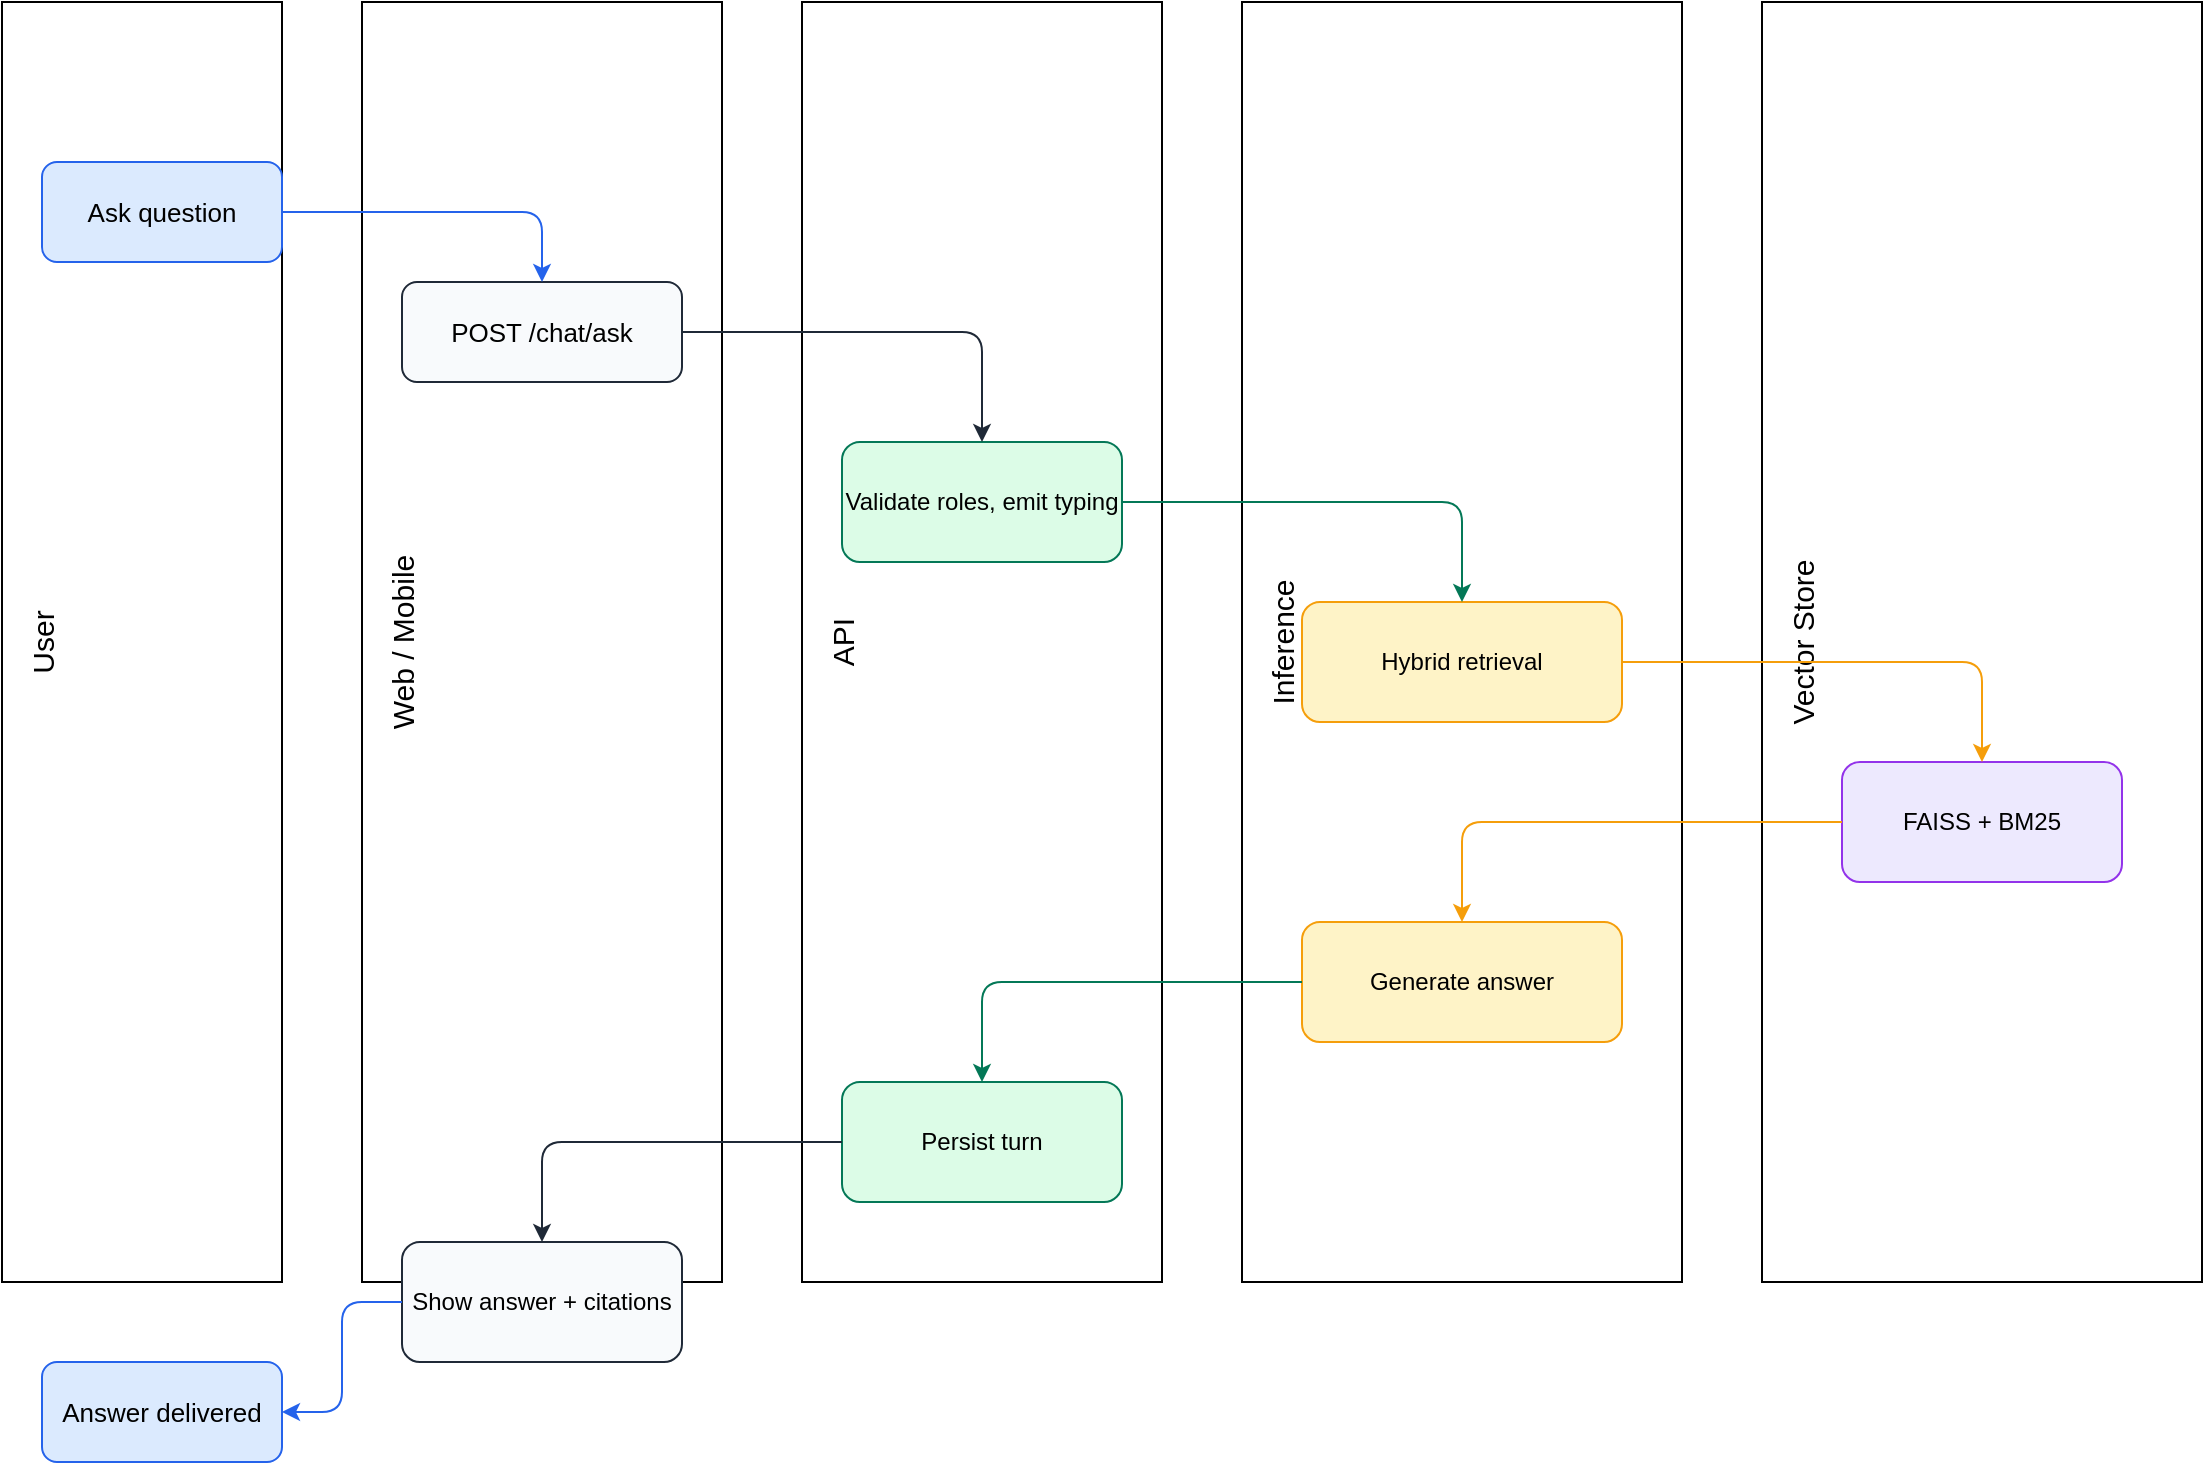 <mxfile version="22.1.10" editor="diagramly">
  <diagram id="rag-sequence" name="RAG Sequence">
    <mxGraphModel dx="1422" dy="794" grid="1" gridSize="10" guides="1" tooltips="1" connect="1" arrows="1" fold="1" page="1" pageScale="1" pageWidth="1920" pageHeight="1080" math="0" shadow="0">
      <root>
        <mxCell id="0" />
        <mxCell id="1" parent="0" />
        <mxCell id="lane-user" value="User" style="shape=swimlane;swimlaneLine=0;whiteSpace=wrap;html=1;horizontal=0;startSize=40;fontSize=15;" vertex="1" parent="1">
          <mxGeometry x="80" y="80" width="140" height="640" as="geometry" />
        </mxCell>
        <mxCell id="lane-web" value="Web / Mobile" style="shape=swimlane;swimlaneLine=0;whiteSpace=wrap;html=1;horizontal=0;startSize=40;fontSize=15;" vertex="1" parent="1">
          <mxGeometry x="260" y="80" width="180" height="640" as="geometry" />
        </mxCell>
        <mxCell id="lane-api" value="API" style="shape=swimlane;swimlaneLine=0;whiteSpace=wrap;html=1;horizontal=0;startSize=40;fontSize=15;" vertex="1" parent="1">
          <mxGeometry x="480" y="80" width="180" height="640" as="geometry" />
        </mxCell>
        <mxCell id="lane-inference" value="Inference" style="shape=swimlane;swimlaneLine=0;whiteSpace=wrap;html=1;horizontal=0;startSize=40;fontSize=15;" vertex="1" parent="1">
          <mxGeometry x="700" y="80" width="220" height="640" as="geometry" />
        </mxCell>
        <mxCell id="lane-store" value="Vector Store" style="shape=swimlane;swimlaneLine=0;whiteSpace=wrap;html=1;horizontal=0;startSize=40;fontSize=15;" vertex="1" parent="1">
          <mxGeometry x="960" y="80" width="220" height="640" as="geometry" />
        </mxCell>
        <mxCell id="start" value="Ask question" style="rounded=1;whiteSpace=wrap;html=1;strokeColor=#2563eb;fillColor=#dbeafe;fontSize=13;" vertex="1" parent="lane-user">
          <mxGeometry x="20" y="80" width="120" height="50" as="geometry" />
        </mxCell>
        <mxCell id="req-web" value="POST /chat/ask" style="rounded=1;whiteSpace=wrap;html=1;strokeColor=#1f2937;fillColor=#f8fafc;fontSize=13;" vertex="1" parent="lane-web">
          <mxGeometry x="20" y="140" width="140" height="50" as="geometry" />
        </mxCell>
        <mxCell id="req-api" value="Validate roles, emit typing" style="rounded=1;whiteSpace=wrap;html=1;strokeColor=#047857;fillColor=#dcfce7;fontSize=12;" vertex="1" parent="lane-api">
          <mxGeometry x="20" y="220" width="140" height="60" as="geometry" />
        </mxCell>
        <mxCell id="req-inference" value="Hybrid retrieval" style="rounded=1;whiteSpace=wrap;html=1;strokeColor=#f59e0b;fillColor=#fef3c7;fontSize=12;" vertex="1" parent="lane-inference">
          <mxGeometry x="30" y="300" width="160" height="60" as="geometry" />
        </mxCell>
        <mxCell id="req-store" value="FAISS + BM25" style="rounded=1;whiteSpace=wrap;html=1;strokeColor=#9333ea;fillColor=#ede9fe;fontSize=12;" vertex="1" parent="lane-store">
          <mxGeometry x="40" y="380" width="140" height="60" as="geometry" />
        </mxCell>
        <mxCell id="req-llm" value="Generate answer" style="rounded=1;whiteSpace=wrap;html=1;strokeColor=#f59e0b;fillColor=#fef3c7;fontSize=12;" vertex="1" parent="lane-inference">
          <mxGeometry x="30" y="460" width="160" height="60" as="geometry" />
        </mxCell>
        <mxCell id="resp-api" value="Persist turn" style="rounded=1;whiteSpace=wrap;html=1;strokeColor=#047857;fillColor=#dcfce7;fontSize=12;" vertex="1" parent="lane-api">
          <mxGeometry x="20" y="540" width="140" height="60" as="geometry" />
        </mxCell>
        <mxCell id="resp-web" value="Show answer + citations" style="rounded=1;whiteSpace=wrap;html=1;strokeColor=#1f2937;fillColor=#f8fafc;fontSize=12;" vertex="1" parent="lane-web">
          <mxGeometry x="20" y="620" width="140" height="60" as="geometry" />
        </mxCell>
        <mxCell id="resp-user" value="Answer delivered" style="rounded=1;whiteSpace=wrap;html=1;strokeColor=#2563eb;fillColor=#dbeafe;fontSize=13;" vertex="1" parent="lane-user">
          <mxGeometry x="20" y="680" width="120" height="50" as="geometry" />
        </mxCell>
        <mxCell id="flow1" style="edgeStyle=orthogonalEdgeStyle;strokeColor=#2563eb;" edge="1" source="start" target="req-web" parent="1">
          <mxGeometry relative="1" as="geometry" />
        </mxCell>
        <mxCell id="flow2" style="edgeStyle=orthogonalEdgeStyle;strokeColor=#1f2937;" edge="1" source="req-web" target="req-api" parent="1">
          <mxGeometry relative="1" as="geometry" />
        </mxCell>
        <mxCell id="flow3" style="edgeStyle=orthogonalEdgeStyle;strokeColor=#047857;" edge="1" source="req-api" target="req-inference" parent="1">
          <mxGeometry relative="1" as="geometry" />
        </mxCell>
        <mxCell id="flow4" style="edgeStyle=orthogonalEdgeStyle;strokeColor=#f59e0b;" edge="1" source="req-inference" target="req-store" parent="1">
          <mxGeometry relative="1" as="geometry" />
        </mxCell>
        <mxCell id="flow5" style="edgeStyle=orthogonalEdgeStyle;strokeColor=#f59e0b;" edge="1" source="req-store" target="req-llm" parent="1">
          <mxGeometry relative="1" as="geometry" />
        </mxCell>
        <mxCell id="flow6" style="edgeStyle=orthogonalEdgeStyle;strokeColor=#047857;" edge="1" source="req-llm" target="resp-api" parent="1">
          <mxGeometry relative="1" as="geometry" />
        </mxCell>
        <mxCell id="flow7" style="edgeStyle=orthogonalEdgeStyle;strokeColor=#1f2937;" edge="1" source="resp-api" target="resp-web" parent="1">
          <mxGeometry relative="1" as="geometry" />
        </mxCell>
        <mxCell id="flow8" style="edgeStyle=orthogonalEdgeStyle;strokeColor=#2563eb;" edge="1" source="resp-web" target="resp-user" parent="1">
          <mxGeometry relative="1" as="geometry" />
        </mxCell>
      </root>
    </mxGraphModel>
  </diagram>
</mxfile>
